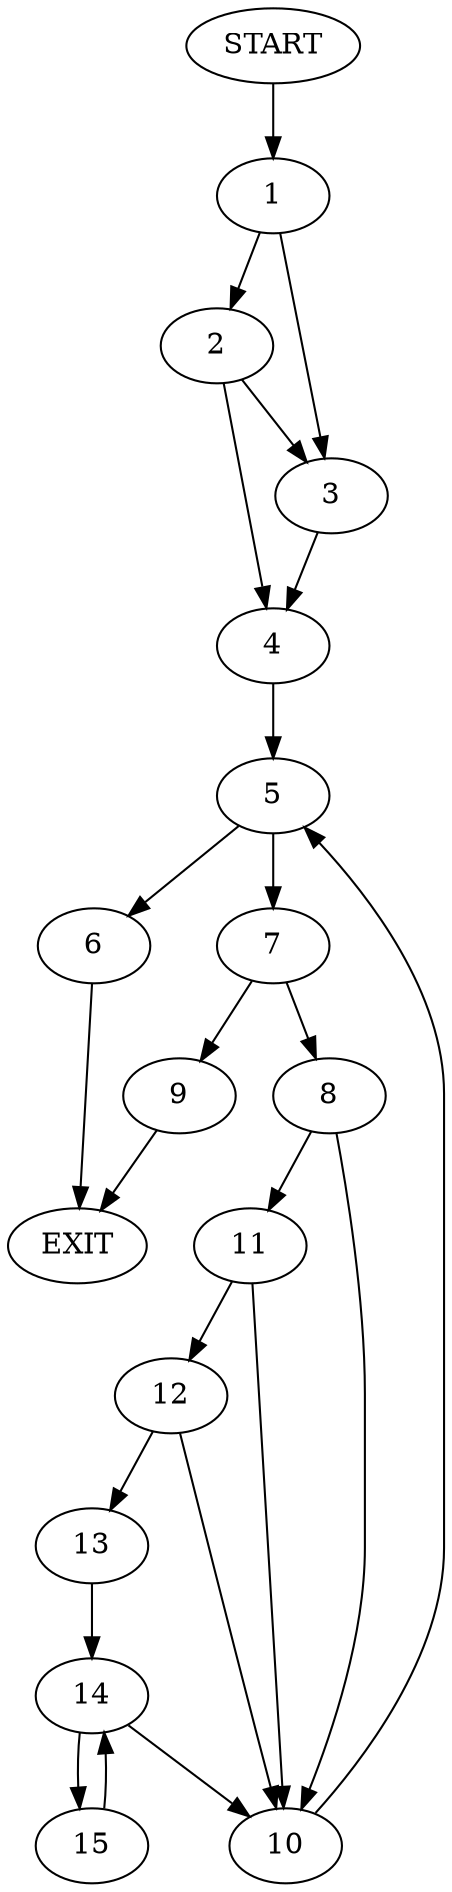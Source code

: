 digraph {
0 [label="START"]
16 [label="EXIT"]
0 -> 1
1 -> 2
1 -> 3
3 -> 4
2 -> 4
2 -> 3
4 -> 5
5 -> 6
5 -> 7
6 -> 16
7 -> 8
7 -> 9
9 -> 16
8 -> 10
8 -> 11
11 -> 10
11 -> 12
10 -> 5
12 -> 10
12 -> 13
13 -> 14
14 -> 10
14 -> 15
15 -> 14
}
